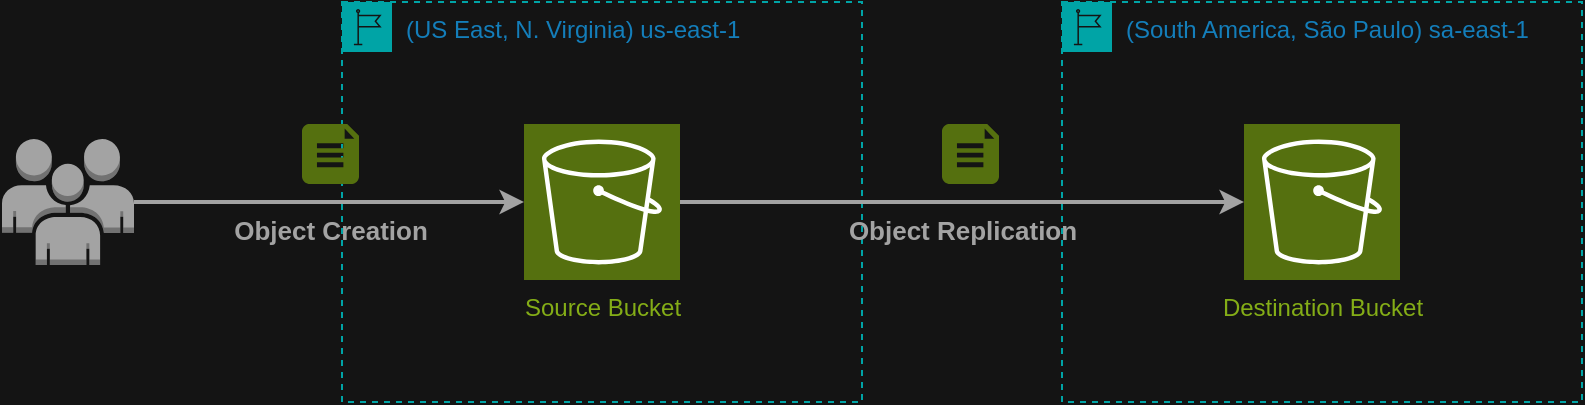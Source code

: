 <mxfile version="24.7.5">
  <diagram name="Page-1" id="WSxwcR_JqHZhntBFQmSR">
    <mxGraphModel dx="1703" dy="506" grid="1" gridSize="10" guides="1" tooltips="1" connect="1" arrows="1" fold="1" page="1" pageScale="1" pageWidth="850" pageHeight="1100" background="#141414" math="0" shadow="0">
      <root>
        <mxCell id="0" />
        <mxCell id="1" parent="0" />
        <mxCell id="bED11xK-Yd_vlyRf6Q76-1" value="&lt;span style=&quot;font-family: &amp;quot;Amazon Ember&amp;quot;, Helvetica, Arial, sans-serif; font-size: 12px;&quot;&gt;(South America, São Paulo)&amp;nbsp;&lt;/span&gt;&lt;span style=&quot;font-family: &amp;quot;Amazon Ember&amp;quot;, Helvetica, Arial, sans-serif; font-size: 12px;&quot;&gt;sa-east-1&lt;/span&gt;" style="points=[[0,0],[0.25,0],[0.5,0],[0.75,0],[1,0],[1,0.25],[1,0.5],[1,0.75],[1,1],[0.75,1],[0.5,1],[0.25,1],[0,1],[0,0.75],[0,0.5],[0,0.25]];outlineConnect=0;gradientColor=none;html=1;whiteSpace=wrap;fontSize=12;fontStyle=0;container=0;pointerEvents=0;collapsible=0;recursiveResize=0;shape=mxgraph.aws4.group;grIcon=mxgraph.aws4.group_region;strokeColor=#00A4A6;fillColor=none;verticalAlign=top;align=left;spacingLeft=30;fontColor=#147EBA;dashed=1;labelBackgroundColor=none;" vertex="1" parent="1">
          <mxGeometry x="440" y="110" width="260" height="200" as="geometry" />
        </mxCell>
        <mxCell id="bED11xK-Yd_vlyRf6Q76-3" value="Destination Bucket" style="sketch=0;points=[[0,0,0],[0.25,0,0],[0.5,0,0],[0.75,0,0],[1,0,0],[0,1,0],[0.25,1,0],[0.5,1,0],[0.75,1,0],[1,1,0],[0,0.25,0],[0,0.5,0],[0,0.75,0],[1,0.25,0],[1,0.5,0],[1,0.75,0]];outlineConnect=0;fontColor=#84AD17;fillColor=#55700F;strokeColor=#ffffff;dashed=0;verticalLabelPosition=bottom;verticalAlign=top;align=center;html=1;fontSize=12;fontStyle=0;aspect=fixed;shape=mxgraph.aws4.resourceIcon;resIcon=mxgraph.aws4.s3;" vertex="1" parent="1">
          <mxGeometry x="531" y="171" width="78" height="78" as="geometry" />
        </mxCell>
        <mxCell id="bED11xK-Yd_vlyRf6Q76-4" value="&lt;span style=&quot;font-family: &amp;quot;Amazon Ember&amp;quot;, Helvetica, Arial, sans-serif;&quot;&gt;(US East, N. Virginia)&amp;nbsp;&lt;/span&gt;&lt;span style=&quot;font-family: &amp;quot;Amazon Ember&amp;quot;, Helvetica, Arial, sans-serif;&quot;&gt;us-east-1&lt;/span&gt;" style="points=[[0,0],[0.25,0],[0.5,0],[0.75,0],[1,0],[1,0.25],[1,0.5],[1,0.75],[1,1],[0.75,1],[0.5,1],[0.25,1],[0,1],[0,0.75],[0,0.5],[0,0.25]];outlineConnect=0;gradientColor=none;html=1;whiteSpace=wrap;fontSize=12;fontStyle=0;container=0;pointerEvents=0;collapsible=0;recursiveResize=0;shape=mxgraph.aws4.group;grIcon=mxgraph.aws4.group_region;strokeColor=#00A4A6;fillColor=none;verticalAlign=top;align=left;spacingLeft=30;fontColor=#147EBA;dashed=1;labelBackgroundColor=none;" vertex="1" parent="1">
          <mxGeometry x="80" y="110" width="260" height="200" as="geometry" />
        </mxCell>
        <mxCell id="bED11xK-Yd_vlyRf6Q76-5" value="Source Bucket" style="sketch=0;points=[[0,0,0],[0.25,0,0],[0.5,0,0],[0.75,0,0],[1,0,0],[0,1,0],[0.25,1,0],[0.5,1,0],[0.75,1,0],[1,1,0],[0,0.25,0],[0,0.5,0],[0,0.75,0],[1,0.25,0],[1,0.5,0],[1,0.75,0]];outlineConnect=0;fontColor=#84AD17;fillColor=#55700F;strokeColor=#ffffff;dashed=0;verticalLabelPosition=bottom;verticalAlign=top;align=center;html=1;fontSize=12;fontStyle=0;aspect=fixed;shape=mxgraph.aws4.resourceIcon;resIcon=mxgraph.aws4.s3;" vertex="1" parent="1">
          <mxGeometry x="171" y="171" width="78" height="78" as="geometry" />
        </mxCell>
        <mxCell id="bED11xK-Yd_vlyRf6Q76-6" value="Object Replication" style="edgeStyle=orthogonalEdgeStyle;rounded=0;orthogonalLoop=1;jettySize=auto;html=1;entryX=0;entryY=0.5;entryDx=0;entryDy=0;entryPerimeter=0;strokeColor=#A3A3A3;strokeWidth=2;fontColor=#A3A3A3;labelBackgroundColor=none;labelPosition=center;verticalLabelPosition=bottom;align=center;verticalAlign=top;fontStyle=1;fontSize=13;" edge="1" parent="1" source="bED11xK-Yd_vlyRf6Q76-5" target="bED11xK-Yd_vlyRf6Q76-3">
          <mxGeometry relative="1" as="geometry" />
        </mxCell>
        <mxCell id="bED11xK-Yd_vlyRf6Q76-7" value="" style="verticalLabelPosition=bottom;html=1;verticalAlign=top;align=center;strokeColor=none;fillColor=#55700F;shape=mxgraph.azure.file_2;pointerEvents=1;aspect=fixed;" vertex="1" parent="1">
          <mxGeometry x="380" y="171" width="28.5" height="30" as="geometry" />
        </mxCell>
        <mxCell id="bED11xK-Yd_vlyRf6Q76-8" value="" style="outlineConnect=0;dashed=0;verticalLabelPosition=bottom;verticalAlign=top;align=center;html=1;shape=mxgraph.aws3.users;fillColor=#A3A3A3;gradientColor=none;" vertex="1" parent="1">
          <mxGeometry x="-90" y="178.5" width="66" height="63" as="geometry" />
        </mxCell>
        <mxCell id="bED11xK-Yd_vlyRf6Q76-9" value="Object Creation" style="edgeStyle=orthogonalEdgeStyle;rounded=0;orthogonalLoop=1;jettySize=auto;html=1;entryX=0;entryY=0.5;entryDx=0;entryDy=0;entryPerimeter=0;strokeColor=#A3A3A3;strokeWidth=2;labelPosition=center;verticalLabelPosition=bottom;align=center;verticalAlign=top;labelBackgroundColor=none;fontColor=#A3A3A3;fontStyle=1;fontSize=13;" edge="1" parent="1" source="bED11xK-Yd_vlyRf6Q76-8" target="bED11xK-Yd_vlyRf6Q76-5">
          <mxGeometry relative="1" as="geometry" />
        </mxCell>
        <mxCell id="bED11xK-Yd_vlyRf6Q76-10" value="" style="verticalLabelPosition=bottom;html=1;verticalAlign=top;align=center;strokeColor=none;fillColor=#55700F;shape=mxgraph.azure.file_2;pointerEvents=1;aspect=fixed;" vertex="1" parent="1">
          <mxGeometry x="60" y="171" width="28.5" height="30" as="geometry" />
        </mxCell>
      </root>
    </mxGraphModel>
  </diagram>
</mxfile>
